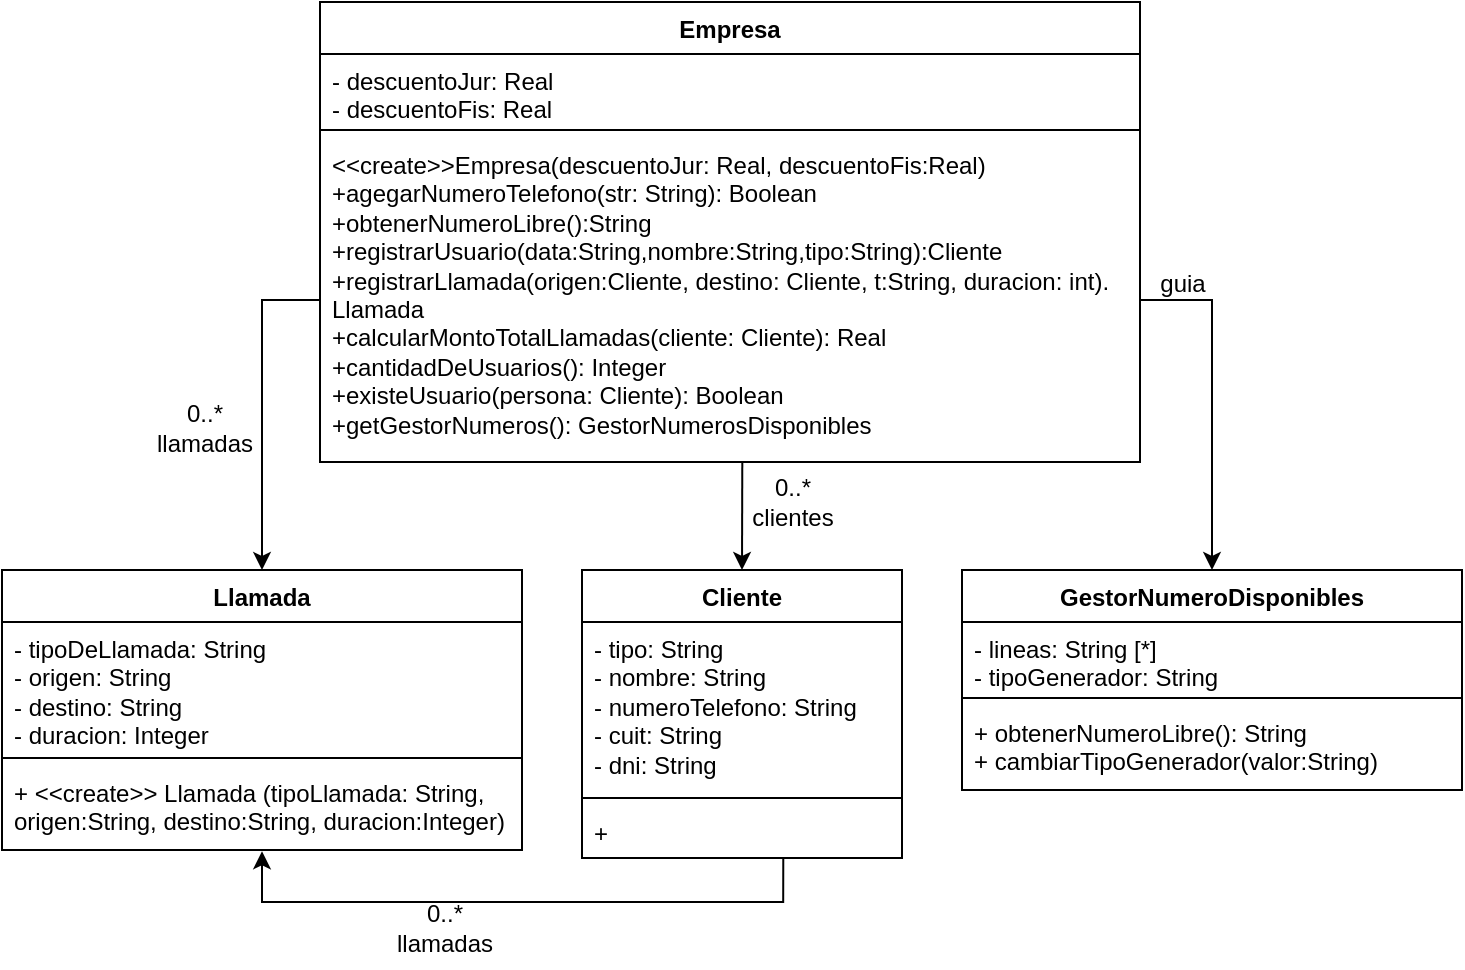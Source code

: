 <mxfile version="21.7.5" type="device">
  <diagram name="Page-1" id="OoyVBuZllAOyOU8BxOXu">
    <mxGraphModel dx="1143" dy="599" grid="1" gridSize="10" guides="1" tooltips="1" connect="1" arrows="1" fold="1" page="1" pageScale="1" pageWidth="827" pageHeight="1169" math="0" shadow="0">
      <root>
        <mxCell id="0" />
        <mxCell id="1" parent="0" />
        <mxCell id="RaK3DlM_WNNo0GLl2pRf-1" value="Llamada" style="swimlane;fontStyle=1;align=center;verticalAlign=top;childLayout=stackLayout;horizontal=1;startSize=26;horizontalStack=0;resizeParent=1;resizeParentMax=0;resizeLast=0;collapsible=1;marginBottom=0;whiteSpace=wrap;html=1;" parent="1" vertex="1">
          <mxGeometry x="49" y="444" width="260" height="140" as="geometry" />
        </mxCell>
        <mxCell id="RaK3DlM_WNNo0GLl2pRf-2" value="- tipoDeLlamada: String&lt;br&gt;- origen: String&lt;br&gt;- destino: String&lt;br&gt;- duracion: Integer" style="text;strokeColor=none;fillColor=none;align=left;verticalAlign=top;spacingLeft=4;spacingRight=4;overflow=hidden;rotatable=0;points=[[0,0.5],[1,0.5]];portConstraint=eastwest;whiteSpace=wrap;html=1;" parent="RaK3DlM_WNNo0GLl2pRf-1" vertex="1">
          <mxGeometry y="26" width="260" height="64" as="geometry" />
        </mxCell>
        <mxCell id="RaK3DlM_WNNo0GLl2pRf-3" value="" style="line;strokeWidth=1;fillColor=none;align=left;verticalAlign=middle;spacingTop=-1;spacingLeft=3;spacingRight=3;rotatable=0;labelPosition=right;points=[];portConstraint=eastwest;strokeColor=inherit;" parent="RaK3DlM_WNNo0GLl2pRf-1" vertex="1">
          <mxGeometry y="90" width="260" height="8" as="geometry" />
        </mxCell>
        <mxCell id="RaK3DlM_WNNo0GLl2pRf-4" value="+ &amp;lt;&amp;lt;create&amp;gt;&amp;gt; Llamada (tipoLlamada: String, origen:String, destino:String, duracion:Integer)&lt;br&gt;" style="text;strokeColor=none;fillColor=none;align=left;verticalAlign=top;spacingLeft=4;spacingRight=4;overflow=hidden;rotatable=0;points=[[0,0.5],[1,0.5]];portConstraint=eastwest;whiteSpace=wrap;html=1;" parent="RaK3DlM_WNNo0GLl2pRf-1" vertex="1">
          <mxGeometry y="98" width="260" height="42" as="geometry" />
        </mxCell>
        <mxCell id="RaK3DlM_WNNo0GLl2pRf-7" value="GestorNumeroDisponibles" style="swimlane;fontStyle=1;align=center;verticalAlign=top;childLayout=stackLayout;horizontal=1;startSize=26;horizontalStack=0;resizeParent=1;resizeParentMax=0;resizeLast=0;collapsible=1;marginBottom=0;whiteSpace=wrap;html=1;" parent="1" vertex="1">
          <mxGeometry x="529" y="444" width="250" height="110" as="geometry" />
        </mxCell>
        <mxCell id="RaK3DlM_WNNo0GLl2pRf-8" value="- lineas: String [*]&lt;br&gt;- tipoGenerador: String" style="text;strokeColor=none;fillColor=none;align=left;verticalAlign=top;spacingLeft=4;spacingRight=4;overflow=hidden;rotatable=0;points=[[0,0.5],[1,0.5]];portConstraint=eastwest;whiteSpace=wrap;html=1;" parent="RaK3DlM_WNNo0GLl2pRf-7" vertex="1">
          <mxGeometry y="26" width="250" height="34" as="geometry" />
        </mxCell>
        <mxCell id="RaK3DlM_WNNo0GLl2pRf-9" value="" style="line;strokeWidth=1;fillColor=none;align=left;verticalAlign=middle;spacingTop=-1;spacingLeft=3;spacingRight=3;rotatable=0;labelPosition=right;points=[];portConstraint=eastwest;strokeColor=inherit;" parent="RaK3DlM_WNNo0GLl2pRf-7" vertex="1">
          <mxGeometry y="60" width="250" height="8" as="geometry" />
        </mxCell>
        <mxCell id="RaK3DlM_WNNo0GLl2pRf-10" value="+ obtenerNumeroLibre(): String&lt;br&gt;+ cambiarTipoGenerador(valor:String)" style="text;strokeColor=none;fillColor=none;align=left;verticalAlign=top;spacingLeft=4;spacingRight=4;overflow=hidden;rotatable=0;points=[[0,0.5],[1,0.5]];portConstraint=eastwest;whiteSpace=wrap;html=1;" parent="RaK3DlM_WNNo0GLl2pRf-7" vertex="1">
          <mxGeometry y="68" width="250" height="42" as="geometry" />
        </mxCell>
        <mxCell id="RaK3DlM_WNNo0GLl2pRf-11" value="Cliente" style="swimlane;fontStyle=1;align=center;verticalAlign=top;childLayout=stackLayout;horizontal=1;startSize=26;horizontalStack=0;resizeParent=1;resizeParentMax=0;resizeLast=0;collapsible=1;marginBottom=0;whiteSpace=wrap;html=1;" parent="1" vertex="1">
          <mxGeometry x="339" y="444" width="160" height="144" as="geometry" />
        </mxCell>
        <mxCell id="RaK3DlM_WNNo0GLl2pRf-12" value="- tipo: String&lt;br&gt;- nombre: String&lt;br&gt;- numeroTelefono: String&lt;br&gt;- cuit: String&lt;br&gt;- dni: String" style="text;strokeColor=none;fillColor=none;align=left;verticalAlign=top;spacingLeft=4;spacingRight=4;overflow=hidden;rotatable=0;points=[[0,0.5],[1,0.5]];portConstraint=eastwest;whiteSpace=wrap;html=1;" parent="RaK3DlM_WNNo0GLl2pRf-11" vertex="1">
          <mxGeometry y="26" width="160" height="84" as="geometry" />
        </mxCell>
        <mxCell id="RaK3DlM_WNNo0GLl2pRf-13" value="" style="line;strokeWidth=1;fillColor=none;align=left;verticalAlign=middle;spacingTop=-1;spacingLeft=3;spacingRight=3;rotatable=0;labelPosition=right;points=[];portConstraint=eastwest;strokeColor=inherit;" parent="RaK3DlM_WNNo0GLl2pRf-11" vertex="1">
          <mxGeometry y="110" width="160" height="8" as="geometry" />
        </mxCell>
        <mxCell id="RaK3DlM_WNNo0GLl2pRf-14" value="+" style="text;strokeColor=none;fillColor=none;align=left;verticalAlign=top;spacingLeft=4;spacingRight=4;overflow=hidden;rotatable=0;points=[[0,0.5],[1,0.5]];portConstraint=eastwest;whiteSpace=wrap;html=1;" parent="RaK3DlM_WNNo0GLl2pRf-11" vertex="1">
          <mxGeometry y="118" width="160" height="26" as="geometry" />
        </mxCell>
        <mxCell id="RaK3DlM_WNNo0GLl2pRf-15" value="Empresa" style="swimlane;fontStyle=1;align=center;verticalAlign=top;childLayout=stackLayout;horizontal=1;startSize=26;horizontalStack=0;resizeParent=1;resizeParentMax=0;resizeLast=0;collapsible=1;marginBottom=0;whiteSpace=wrap;html=1;" parent="1" vertex="1">
          <mxGeometry x="208" y="160" width="410" height="230" as="geometry" />
        </mxCell>
        <mxCell id="RaK3DlM_WNNo0GLl2pRf-16" value="- descuentoJur: Real&lt;div&gt;- descuentoFis: Real&lt;/div&gt;" style="text;strokeColor=none;fillColor=none;align=left;verticalAlign=top;spacingLeft=4;spacingRight=4;overflow=hidden;rotatable=0;points=[[0,0.5],[1,0.5]];portConstraint=eastwest;whiteSpace=wrap;html=1;" parent="RaK3DlM_WNNo0GLl2pRf-15" vertex="1">
          <mxGeometry y="26" width="410" height="34" as="geometry" />
        </mxCell>
        <mxCell id="RaK3DlM_WNNo0GLl2pRf-17" value="" style="line;strokeWidth=1;fillColor=none;align=left;verticalAlign=middle;spacingTop=-1;spacingLeft=3;spacingRight=3;rotatable=0;labelPosition=right;points=[];portConstraint=eastwest;strokeColor=inherit;" parent="RaK3DlM_WNNo0GLl2pRf-15" vertex="1">
          <mxGeometry y="60" width="410" height="8" as="geometry" />
        </mxCell>
        <mxCell id="RaK3DlM_WNNo0GLl2pRf-18" value="&amp;lt;&amp;lt;create&amp;gt;&amp;gt;Empresa(descuentoJur: Real, descuentoFis:Real)&lt;br&gt;&lt;div&gt;+agegarNumeroTelefono(str: String): Boolean&lt;/div&gt;&lt;div&gt;+obtenerNumeroLibre():String&lt;/div&gt;&lt;div&gt;+registrarUsuario(data:String,nombre:String,tipo:String):Cliente&lt;/div&gt;&lt;div&gt;+registrarLlamada(origen:Cliente, destino: Cliente, t:String, duracion: int).&lt;/div&gt;&lt;div&gt;Llamada&lt;/div&gt;&lt;div&gt;+calcularMontoTotalLlamadas(cliente: Cliente): Real&lt;/div&gt;&lt;div&gt;+cantidadDeUsuarios(): Integer&lt;/div&gt;&lt;div&gt;+existeUsuario(persona: Cliente): Boolean&lt;/div&gt;&lt;div&gt;&lt;span style=&quot;background-color: initial;&quot;&gt;+getGestorNumeros(): GestorNumerosDisponibles&lt;/span&gt;&lt;br&gt;&lt;/div&gt;&lt;div&gt;&lt;br&gt;&lt;/div&gt;&lt;div&gt;&lt;br&gt;&lt;/div&gt;&lt;div&gt;&lt;br&gt;&lt;/div&gt;&lt;div&gt;&lt;br&gt;&lt;/div&gt;&lt;div&gt;&lt;br&gt;&lt;/div&gt;" style="text;strokeColor=none;fillColor=none;align=left;verticalAlign=top;spacingLeft=4;spacingRight=4;overflow=hidden;rotatable=0;points=[[0,0.5],[1,0.5]];portConstraint=eastwest;whiteSpace=wrap;html=1;" parent="RaK3DlM_WNNo0GLl2pRf-15" vertex="1">
          <mxGeometry y="68" width="410" height="162" as="geometry" />
        </mxCell>
        <mxCell id="RaK3DlM_WNNo0GLl2pRf-19" value="" style="endArrow=classic;html=1;rounded=0;exitX=0.515;exitY=1;exitDx=0;exitDy=0;exitPerimeter=0;entryX=0.5;entryY=0;entryDx=0;entryDy=0;" parent="1" source="RaK3DlM_WNNo0GLl2pRf-18" target="RaK3DlM_WNNo0GLl2pRf-11" edge="1">
          <mxGeometry width="50" height="50" relative="1" as="geometry">
            <mxPoint x="400" y="440" as="sourcePoint" />
            <mxPoint x="450" y="390" as="targetPoint" />
          </mxGeometry>
        </mxCell>
        <mxCell id="RaK3DlM_WNNo0GLl2pRf-20" value="0..*&lt;br&gt;clientes" style="text;html=1;align=center;verticalAlign=middle;resizable=0;points=[];autosize=1;strokeColor=none;fillColor=none;" parent="1" vertex="1">
          <mxGeometry x="414" y="390" width="60" height="40" as="geometry" />
        </mxCell>
        <mxCell id="RaK3DlM_WNNo0GLl2pRf-21" style="edgeStyle=orthogonalEdgeStyle;rounded=0;orthogonalLoop=1;jettySize=auto;html=1;entryX=0.5;entryY=0;entryDx=0;entryDy=0;" parent="1" source="RaK3DlM_WNNo0GLl2pRf-18" target="RaK3DlM_WNNo0GLl2pRf-1" edge="1">
          <mxGeometry relative="1" as="geometry" />
        </mxCell>
        <mxCell id="RaK3DlM_WNNo0GLl2pRf-22" value="0..*&lt;br&gt;llamadas" style="text;html=1;align=center;verticalAlign=middle;resizable=0;points=[];autosize=1;strokeColor=none;fillColor=none;" parent="1" vertex="1">
          <mxGeometry x="115" y="353" width="70" height="40" as="geometry" />
        </mxCell>
        <mxCell id="RaK3DlM_WNNo0GLl2pRf-23" style="edgeStyle=orthogonalEdgeStyle;rounded=0;orthogonalLoop=1;jettySize=auto;html=1;entryX=0.5;entryY=0;entryDx=0;entryDy=0;" parent="1" source="RaK3DlM_WNNo0GLl2pRf-18" target="RaK3DlM_WNNo0GLl2pRf-7" edge="1">
          <mxGeometry relative="1" as="geometry" />
        </mxCell>
        <mxCell id="RaK3DlM_WNNo0GLl2pRf-24" value="guia" style="text;html=1;align=center;verticalAlign=middle;resizable=0;points=[];autosize=1;strokeColor=none;fillColor=none;" parent="1" vertex="1">
          <mxGeometry x="614" y="286" width="50" height="30" as="geometry" />
        </mxCell>
        <mxCell id="pXQt08IO1Ci4iLSx1MLF-1" value="" style="endArrow=classic;html=1;rounded=0;exitX=0.629;exitY=1.016;exitDx=0;exitDy=0;exitPerimeter=0;entryX=0.5;entryY=1.015;entryDx=0;entryDy=0;entryPerimeter=0;edgeStyle=orthogonalEdgeStyle;" parent="1" source="RaK3DlM_WNNo0GLl2pRf-14" target="RaK3DlM_WNNo0GLl2pRf-4" edge="1">
          <mxGeometry width="50" height="50" relative="1" as="geometry">
            <mxPoint x="400" y="630" as="sourcePoint" />
            <mxPoint x="240" y="710" as="targetPoint" />
            <Array as="points">
              <mxPoint x="440" y="610" />
              <mxPoint x="179" y="610" />
            </Array>
          </mxGeometry>
        </mxCell>
        <mxCell id="pXQt08IO1Ci4iLSx1MLF-2" value="0..*&lt;br&gt;llamadas" style="text;html=1;align=center;verticalAlign=middle;resizable=0;points=[];autosize=1;strokeColor=none;fillColor=none;" parent="1" vertex="1">
          <mxGeometry x="235" y="603" width="70" height="40" as="geometry" />
        </mxCell>
      </root>
    </mxGraphModel>
  </diagram>
</mxfile>
